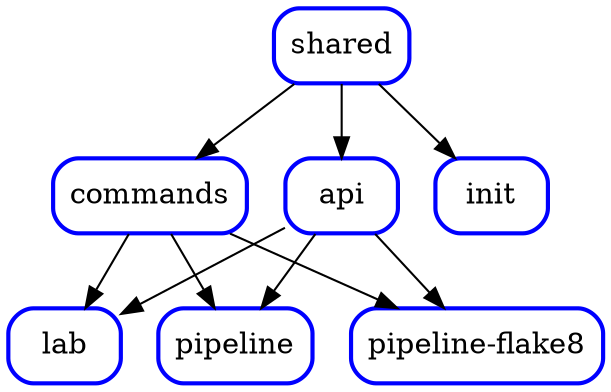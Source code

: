 strict digraph "" {
	graph [edge_default="{}",
		node_default="{}"
	];
	node [color=blue,
		shape=box,
		style="rounded, bold"
	];
	api -> lab;
	api -> pipeline;
	api -> "pipeline-flake8";
	commands -> lab;
	commands -> pipeline;
	commands -> "pipeline-flake8";
	shared -> api;
	shared -> commands;
	shared -> init;
}
